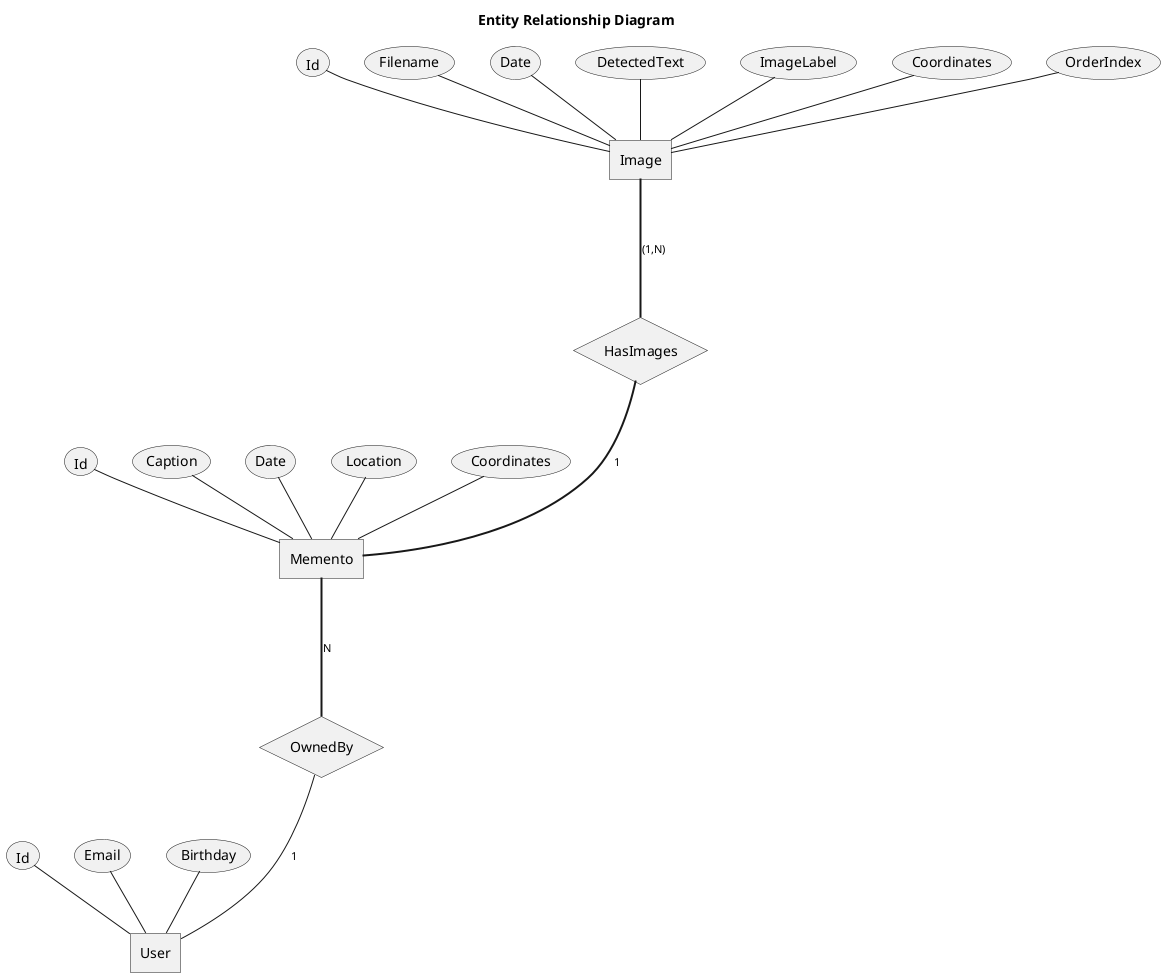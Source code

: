' Doesn't work with VSCode extension
' Edit in web editor: https://editor.plantuml.com/uml/ 
@startchen ERD

title Entity Relationship Diagram

/'left to right direction'/

' Entities
entity User {
    Id
    Email
    Birthday
}

entity Memento {
    Id
    Caption
    Date
    Location
    Coordinates
}

entity Image {
    Id
    Filename
    Date
    DetectedText
    ImageLabel
    Coordinates
    OrderIndex
}

' Relationships
relationship HasImages {
}
Image =(1,N)= HasImages
HasImages =1= Memento


relationship OwnedBy {
}
Memento =N= OwnedBy
OwnedBy -1- User

@endchen
